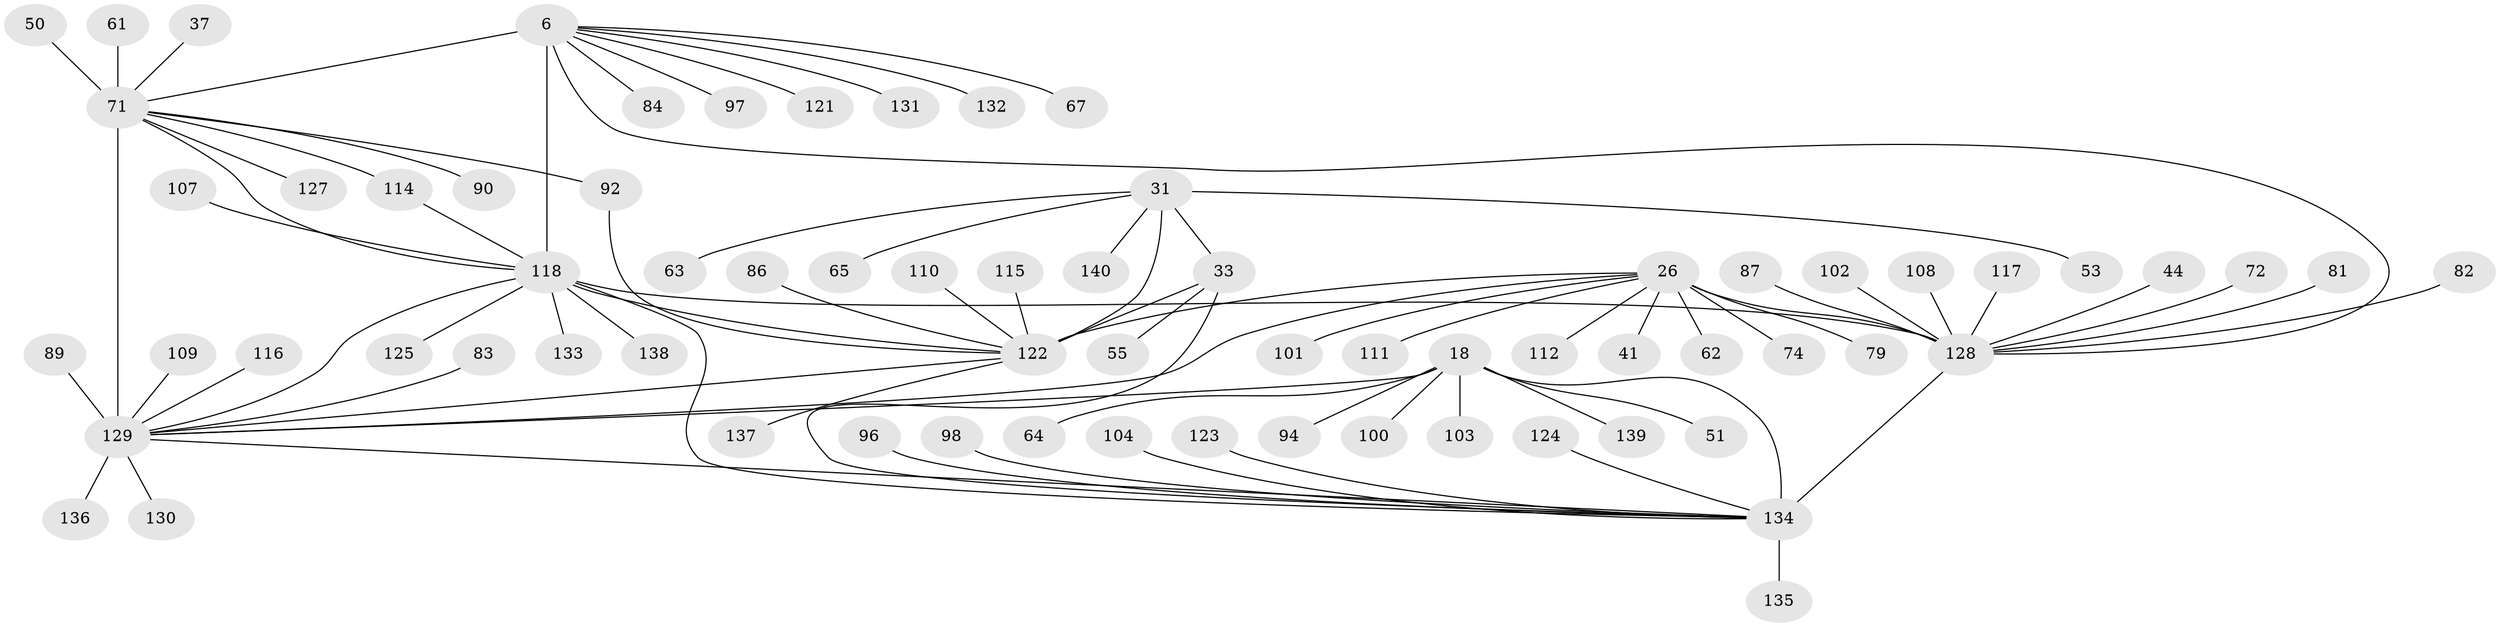 // original degree distribution, {14: 0.014285714285714285, 9: 0.03571428571428571, 10: 0.03571428571428571, 8: 0.06428571428571428, 7: 0.03571428571428571, 12: 0.02142857142857143, 13: 0.007142857142857143, 11: 0.03571428571428571, 2: 0.1357142857142857, 1: 0.5928571428571429, 3: 0.02142857142857143}
// Generated by graph-tools (version 1.1) at 2025/58/03/04/25 21:58:45]
// undirected, 70 vertices, 82 edges
graph export_dot {
graph [start="1"]
  node [color=gray90,style=filled];
  6 [super="+5+4"];
  18 [super="+17+16"];
  26 [super="+22+25"];
  31 [super="+29"];
  33 [super="+32"];
  37;
  41;
  44;
  50;
  51;
  53;
  55;
  61;
  62;
  63;
  64;
  65;
  67;
  71 [super="+12+9"];
  72;
  74;
  79;
  81;
  82;
  83;
  84;
  86 [super="+80"];
  87;
  89;
  90 [super="+69"];
  92;
  94;
  96;
  97;
  98;
  100;
  101;
  102;
  103;
  104;
  107;
  108;
  109;
  110 [super="+39"];
  111;
  112;
  114;
  115;
  116 [super="+56"];
  117;
  118 [super="+68+1+7+38+45+46+77+91+93+99+105+106"];
  121;
  122 [super="+73+78"];
  123 [super="+120"];
  124;
  125 [super="+119"];
  127;
  128 [super="+28"];
  129 [super="+126+113+40+43+52+54+66"];
  130 [super="+95"];
  131 [super="+70"];
  132;
  133;
  134 [super="+21+49+42+47+75+76+85"];
  135;
  136;
  137;
  138;
  139;
  140;
  6 -- 67;
  6 -- 118 [weight=13];
  6 -- 128;
  6 -- 97;
  6 -- 131;
  6 -- 132;
  6 -- 84;
  6 -- 121;
  6 -- 71;
  18 -- 64;
  18 -- 103;
  18 -- 100;
  18 -- 134 [weight=12];
  18 -- 129;
  18 -- 51;
  18 -- 139;
  18 -- 94;
  26 -- 74;
  26 -- 101;
  26 -- 111;
  26 -- 62;
  26 -- 129 [weight=2];
  26 -- 128 [weight=12];
  26 -- 112;
  26 -- 41;
  26 -- 79;
  26 -- 122;
  31 -- 33 [weight=4];
  31 -- 53;
  31 -- 65;
  31 -- 140;
  31 -- 63;
  31 -- 122 [weight=6];
  33 -- 55;
  33 -- 134;
  33 -- 122 [weight=6];
  37 -- 71;
  44 -- 128;
  50 -- 71;
  61 -- 71;
  71 -- 129 [weight=13];
  71 -- 114;
  71 -- 92;
  71 -- 127;
  71 -- 118;
  71 -- 90;
  72 -- 128;
  81 -- 128;
  82 -- 128;
  83 -- 129;
  86 -- 122;
  87 -- 128;
  89 -- 129;
  92 -- 122;
  96 -- 134;
  98 -- 134;
  102 -- 128;
  104 -- 134;
  107 -- 118;
  108 -- 128;
  109 -- 129;
  110 -- 122;
  114 -- 118;
  115 -- 122;
  116 -- 129;
  117 -- 128;
  118 -- 133;
  118 -- 138;
  118 -- 125;
  118 -- 129;
  118 -- 134;
  118 -- 128;
  118 -- 122;
  122 -- 129 [weight=2];
  122 -- 137;
  123 -- 134;
  124 -- 134;
  128 -- 134 [weight=3];
  129 -- 130;
  129 -- 134;
  129 -- 136;
  134 -- 135;
}
